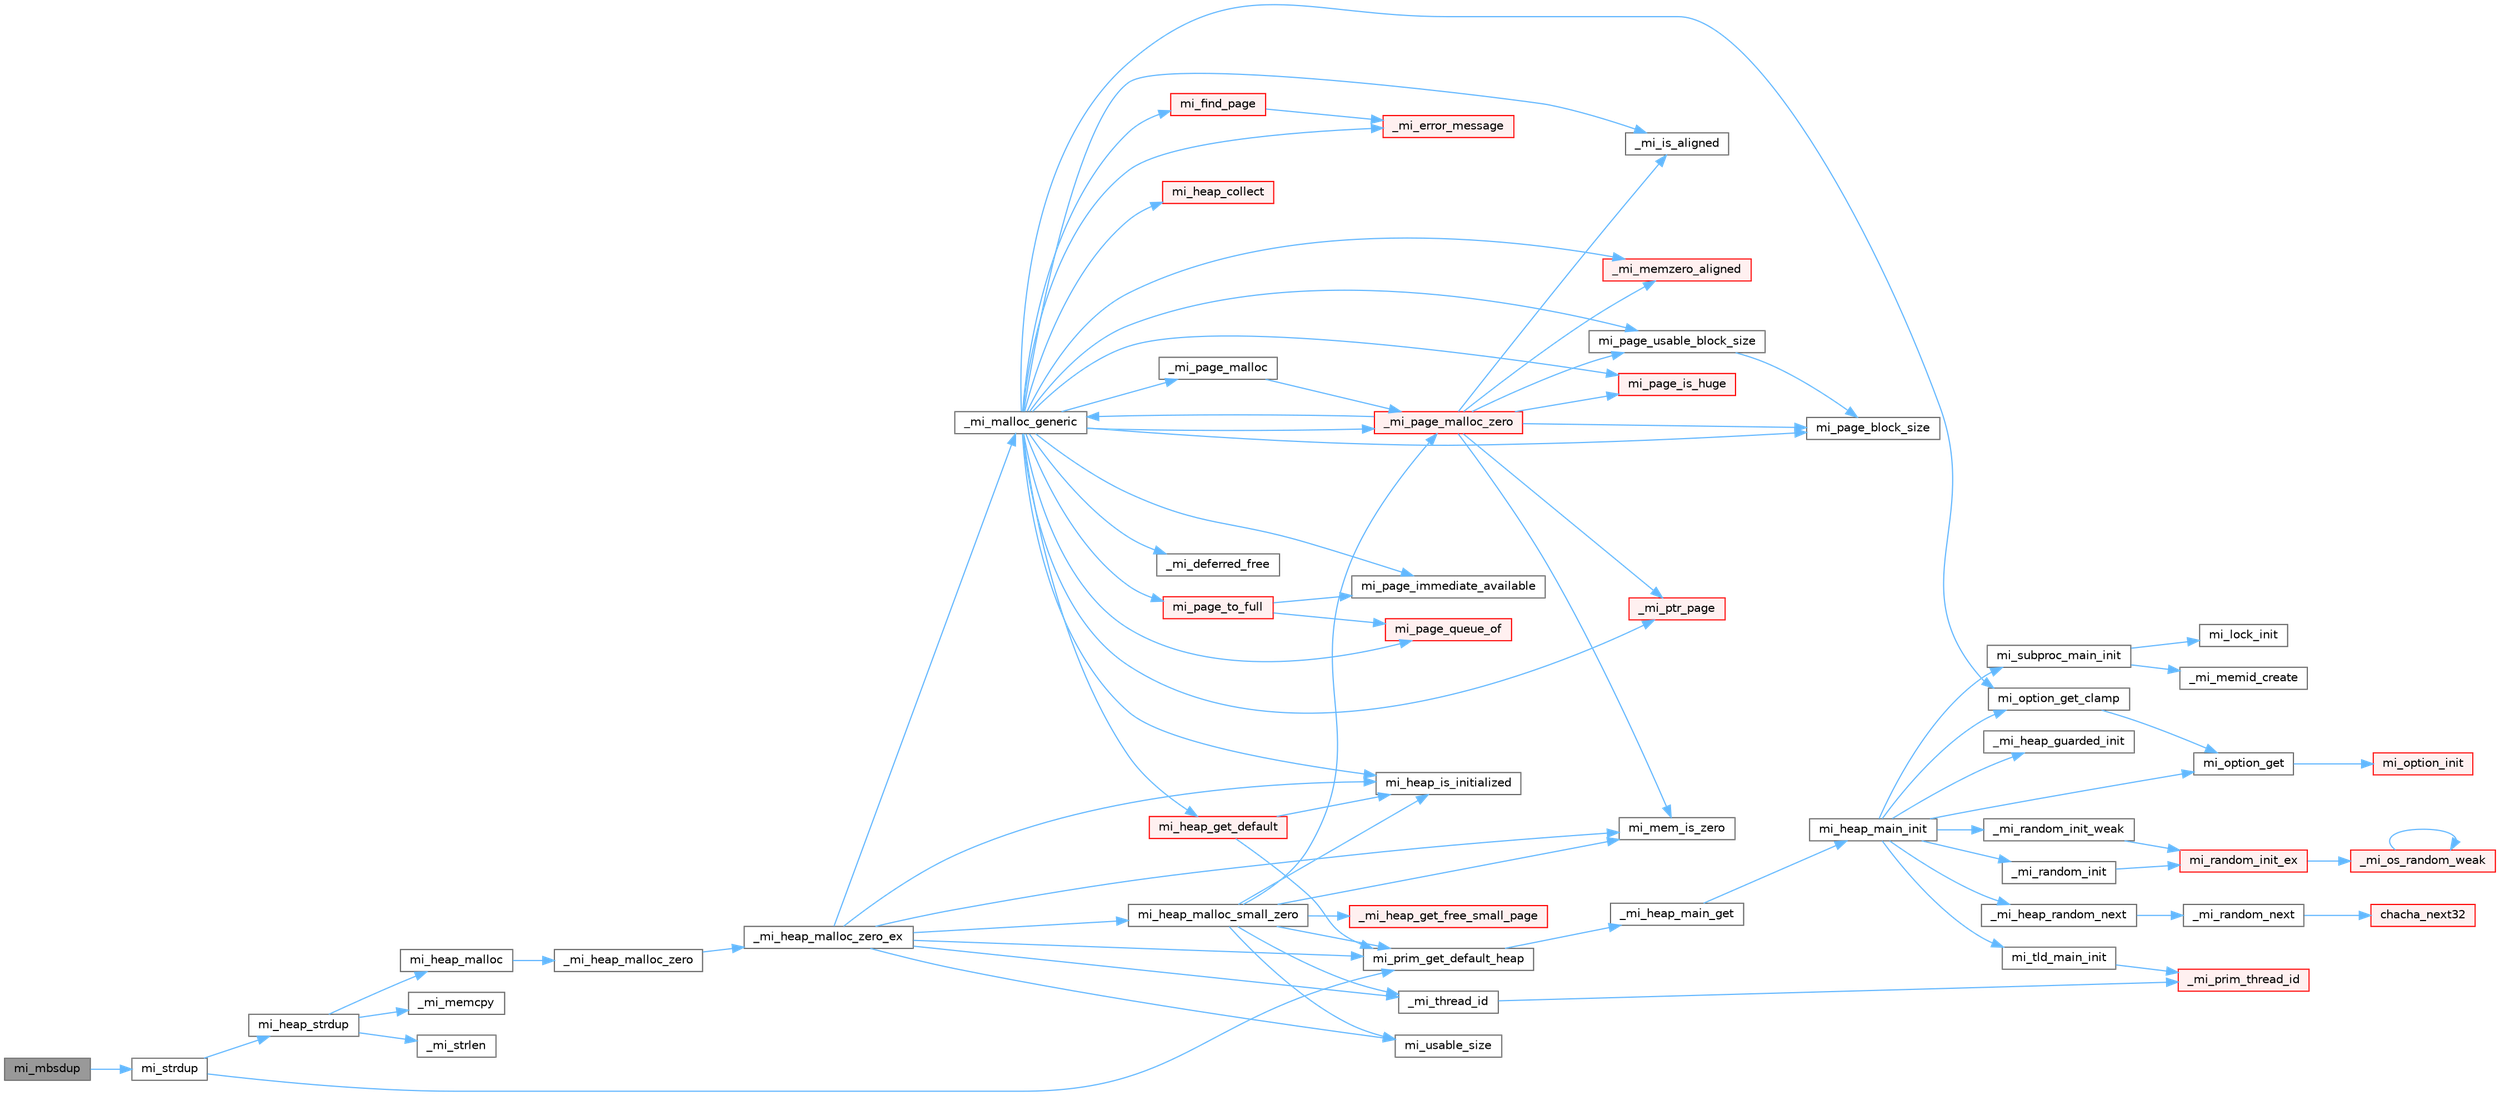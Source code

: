 digraph "mi_mbsdup"
{
 // LATEX_PDF_SIZE
  bgcolor="transparent";
  edge [fontname=Helvetica,fontsize=10,labelfontname=Helvetica,labelfontsize=10];
  node [fontname=Helvetica,fontsize=10,shape=box,height=0.2,width=0.4];
  rankdir="LR";
  Node1 [id="Node000001",label="mi_mbsdup",height=0.2,width=0.4,color="gray40", fillcolor="grey60", style="filled", fontcolor="black",tooltip=" "];
  Node1 -> Node2 [id="edge78_Node000001_Node000002",color="steelblue1",style="solid",tooltip=" "];
  Node2 [id="Node000002",label="mi_strdup",height=0.2,width=0.4,color="grey40", fillcolor="white", style="filled",URL="$group__malloc.html#ga245ac90ebc2cfdd17de599e5fea59889",tooltip=" "];
  Node2 -> Node3 [id="edge79_Node000002_Node000003",color="steelblue1",style="solid",tooltip=" "];
  Node3 [id="Node000003",label="mi_heap_strdup",height=0.2,width=0.4,color="grey40", fillcolor="white", style="filled",URL="$group__heap.html#ga5754e09ccc51dd6bc73885bb6ea21b7a",tooltip=" "];
  Node3 -> Node4 [id="edge80_Node000003_Node000004",color="steelblue1",style="solid",tooltip=" "];
  Node4 [id="Node000004",label="_mi_memcpy",height=0.2,width=0.4,color="grey40", fillcolor="white", style="filled",URL="$_e_a_s_t_l_2packages_2mimalloc_2include_2mimalloc_2internal_8h.html#aced8405f24c39af46117066bb1633924",tooltip=" "];
  Node3 -> Node5 [id="edge81_Node000003_Node000005",color="steelblue1",style="solid",tooltip=" "];
  Node5 [id="Node000005",label="_mi_strlen",height=0.2,width=0.4,color="grey40", fillcolor="white", style="filled",URL="$libc_8c.html#a70fc9bbb723b024221706d118be42bfc",tooltip=" "];
  Node3 -> Node6 [id="edge82_Node000003_Node000006",color="steelblue1",style="solid",tooltip=" "];
  Node6 [id="Node000006",label="mi_heap_malloc",height=0.2,width=0.4,color="grey40", fillcolor="white", style="filled",URL="$group__heap.html#gab374e206c7034e0d899fb934e4f4a863",tooltip=" "];
  Node6 -> Node7 [id="edge83_Node000006_Node000007",color="steelblue1",style="solid",tooltip=" "];
  Node7 [id="Node000007",label="_mi_heap_malloc_zero",height=0.2,width=0.4,color="grey40", fillcolor="white", style="filled",URL="$alloc_8c.html#a4f6dd9bc8d4e47e98566ee77883d703e",tooltip=" "];
  Node7 -> Node8 [id="edge84_Node000007_Node000008",color="steelblue1",style="solid",tooltip=" "];
  Node8 [id="Node000008",label="_mi_heap_malloc_zero_ex",height=0.2,width=0.4,color="grey40", fillcolor="white", style="filled",URL="$alloc_8c.html#a834d11c48c89145e6844b786afa5b7f1",tooltip=" "];
  Node8 -> Node9 [id="edge85_Node000008_Node000009",color="steelblue1",style="solid",tooltip=" "];
  Node9 [id="Node000009",label="_mi_malloc_generic",height=0.2,width=0.4,color="grey40", fillcolor="white", style="filled",URL="$page_8c.html#adcb79462f17b2e37218412f941269aa7",tooltip=" "];
  Node9 -> Node10 [id="edge86_Node000009_Node000010",color="steelblue1",style="solid",tooltip=" "];
  Node10 [id="Node000010",label="_mi_deferred_free",height=0.2,width=0.4,color="grey40", fillcolor="white", style="filled",URL="$_e_a_s_t_l_2packages_2mimalloc_2include_2mimalloc_2internal_8h.html#aede81c520000cbb08ad669e096c94d51",tooltip=" "];
  Node9 -> Node11 [id="edge87_Node000009_Node000011",color="steelblue1",style="solid",tooltip=" "];
  Node11 [id="Node000011",label="_mi_error_message",height=0.2,width=0.4,color="red", fillcolor="#FFF0F0", style="filled",URL="$options_8c.html#a2bebc073bcaac71658e57bb260c2e426",tooltip=" "];
  Node9 -> Node47 [id="edge88_Node000009_Node000047",color="steelblue1",style="solid",tooltip=" "];
  Node47 [id="Node000047",label="_mi_is_aligned",height=0.2,width=0.4,color="grey40", fillcolor="white", style="filled",URL="$_e_a_s_t_l_2packages_2mimalloc_2include_2mimalloc_2internal_8h.html#ad446ae4d82cbdbd78dfbe46fa2330555",tooltip=" "];
  Node9 -> Node48 [id="edge89_Node000009_Node000048",color="steelblue1",style="solid",tooltip=" "];
  Node48 [id="Node000048",label="_mi_memzero_aligned",height=0.2,width=0.4,color="red", fillcolor="#FFF0F0", style="filled",URL="$_e_a_s_t_l_2packages_2mimalloc_2include_2mimalloc_2internal_8h.html#aa1d3beee9d492fc175ac2584e50fd8ea",tooltip=" "];
  Node9 -> Node51 [id="edge90_Node000009_Node000051",color="steelblue1",style="solid",tooltip=" "];
  Node51 [id="Node000051",label="_mi_page_malloc",height=0.2,width=0.4,color="grey40", fillcolor="white", style="filled",URL="$alloc_8c.html#a97c32575c2b27f4dc75af2429c45819d",tooltip=" "];
  Node51 -> Node52 [id="edge91_Node000051_Node000052",color="steelblue1",style="solid",tooltip=" "];
  Node52 [id="Node000052",label="_mi_page_malloc_zero",height=0.2,width=0.4,color="red", fillcolor="#FFF0F0", style="filled",URL="$alloc_8c.html#afd278f60e743bee5d9df559422f3455b",tooltip=" "];
  Node52 -> Node47 [id="edge92_Node000052_Node000047",color="steelblue1",style="solid",tooltip=" "];
  Node52 -> Node9 [id="edge93_Node000052_Node000009",color="steelblue1",style="solid",tooltip=" "];
  Node52 -> Node48 [id="edge94_Node000052_Node000048",color="steelblue1",style="solid",tooltip=" "];
  Node52 -> Node59 [id="edge95_Node000052_Node000059",color="steelblue1",style="solid",tooltip=" "];
  Node59 [id="Node000059",label="_mi_ptr_page",height=0.2,width=0.4,color="red", fillcolor="#FFF0F0", style="filled",URL="$_e_a_s_t_l_2packages_2mimalloc_2include_2mimalloc_2internal_8h.html#acd84a462a2045538d19ecc56e6cc29f6",tooltip=" "];
  Node52 -> Node76 [id="edge96_Node000052_Node000076",color="steelblue1",style="solid",tooltip=" "];
  Node76 [id="Node000076",label="mi_mem_is_zero",height=0.2,width=0.4,color="grey40", fillcolor="white", style="filled",URL="$_e_a_s_t_l_2packages_2mimalloc_2include_2mimalloc_2internal_8h.html#a8391ae55dd6885bd38593f740fd349a4",tooltip=" "];
  Node52 -> Node74 [id="edge97_Node000052_Node000074",color="steelblue1",style="solid",tooltip=" "];
  Node74 [id="Node000074",label="mi_page_block_size",height=0.2,width=0.4,color="grey40", fillcolor="white", style="filled",URL="$_e_a_s_t_l_2packages_2mimalloc_2include_2mimalloc_2internal_8h.html#a6134893990c1f09da2b40092ceecc780",tooltip=" "];
  Node52 -> Node77 [id="edge98_Node000052_Node000077",color="steelblue1",style="solid",tooltip=" "];
  Node77 [id="Node000077",label="mi_page_is_huge",height=0.2,width=0.4,color="red", fillcolor="#FFF0F0", style="filled",URL="$_e_a_s_t_l_2packages_2mimalloc_2include_2mimalloc_2internal_8h.html#aebe1b18846bd3fc16de5b52cd2250bec",tooltip=" "];
  Node52 -> Node80 [id="edge99_Node000052_Node000080",color="steelblue1",style="solid",tooltip=" "];
  Node80 [id="Node000080",label="mi_page_usable_block_size",height=0.2,width=0.4,color="grey40", fillcolor="white", style="filled",URL="$_e_a_s_t_l_2packages_2mimalloc_2include_2mimalloc_2internal_8h.html#a432abca03d059a7d40d8d39617afc8f7",tooltip=" "];
  Node80 -> Node74 [id="edge100_Node000080_Node000074",color="steelblue1",style="solid",tooltip=" "];
  Node9 -> Node52 [id="edge101_Node000009_Node000052",color="steelblue1",style="solid",tooltip=" "];
  Node9 -> Node59 [id="edge102_Node000009_Node000059",color="steelblue1",style="solid",tooltip=" "];
  Node9 -> Node84 [id="edge103_Node000009_Node000084",color="steelblue1",style="solid",tooltip=" "];
  Node84 [id="Node000084",label="mi_find_page",height=0.2,width=0.4,color="red", fillcolor="#FFF0F0", style="filled",URL="$page_8c.html#aeaa06e36da1cb82dbf0f99e7742ecff8",tooltip=" "];
  Node84 -> Node11 [id="edge104_Node000084_Node000011",color="steelblue1",style="solid",tooltip=" "];
  Node9 -> Node396 [id="edge105_Node000009_Node000396",color="steelblue1",style="solid",tooltip=" "];
  Node396 [id="Node000396",label="mi_heap_collect",height=0.2,width=0.4,color="red", fillcolor="#FFF0F0", style="filled",URL="$group__heap.html#ga7922f7495cde30b1984d0e6072419298",tooltip="Release outstanding resources in a specific heap."];
  Node9 -> Node408 [id="edge106_Node000009_Node000408",color="steelblue1",style="solid",tooltip=" "];
  Node408 [id="Node000408",label="mi_heap_get_default",height=0.2,width=0.4,color="red", fillcolor="#FFF0F0", style="filled",URL="$group__heap.html#ga14c667a6e2c5d28762d8cb7d4e057909",tooltip=" "];
  Node408 -> Node398 [id="edge107_Node000408_Node000398",color="steelblue1",style="solid",tooltip=" "];
  Node398 [id="Node000398",label="mi_heap_is_initialized",height=0.2,width=0.4,color="grey40", fillcolor="white", style="filled",URL="$_e_a_s_t_l_2packages_2mimalloc_2include_2mimalloc_2internal_8h.html#a320c7d8a15c57974d3b105558a2a55e6",tooltip=" "];
  Node408 -> Node311 [id="edge108_Node000408_Node000311",color="steelblue1",style="solid",tooltip=" "];
  Node311 [id="Node000311",label="mi_prim_get_default_heap",height=0.2,width=0.4,color="grey40", fillcolor="white", style="filled",URL="$prim_8h.html#a986e62564728229db3ccecbd6e97fd98",tooltip=" "];
  Node311 -> Node312 [id="edge109_Node000311_Node000312",color="steelblue1",style="solid",tooltip=" "];
  Node312 [id="Node000312",label="_mi_heap_main_get",height=0.2,width=0.4,color="grey40", fillcolor="white", style="filled",URL="$_e_a_s_t_l_2packages_2mimalloc_2src_2init_8c.html#a1feeb4148fb048caf23361152895a55c",tooltip=" "];
  Node312 -> Node313 [id="edge110_Node000312_Node000313",color="steelblue1",style="solid",tooltip=" "];
  Node313 [id="Node000313",label="mi_heap_main_init",height=0.2,width=0.4,color="grey40", fillcolor="white", style="filled",URL="$_e_a_s_t_l_2packages_2mimalloc_2src_2init_8c.html#a5d8b12ae7942ecf3eb4e8ffd313a263a",tooltip=" "];
  Node313 -> Node314 [id="edge111_Node000313_Node000314",color="steelblue1",style="solid",tooltip=" "];
  Node314 [id="Node000314",label="_mi_heap_guarded_init",height=0.2,width=0.4,color="grey40", fillcolor="white", style="filled",URL="$_e_a_s_t_l_2packages_2mimalloc_2src_2init_8c.html#a70e3672a1e08dcb5e7e311d403693394",tooltip=" "];
  Node313 -> Node86 [id="edge112_Node000313_Node000086",color="steelblue1",style="solid",tooltip=" "];
  Node86 [id="Node000086",label="_mi_heap_random_next",height=0.2,width=0.4,color="grey40", fillcolor="white", style="filled",URL="$heap_8c.html#a68ddb5f2c595ea9d4e8d450342b4713c",tooltip=" "];
  Node86 -> Node87 [id="edge113_Node000086_Node000087",color="steelblue1",style="solid",tooltip=" "];
  Node87 [id="Node000087",label="_mi_random_next",height=0.2,width=0.4,color="grey40", fillcolor="white", style="filled",URL="$random_8c.html#ae7c0ab020aad85edd43240680cc4f76e",tooltip=" "];
  Node87 -> Node88 [id="edge114_Node000087_Node000088",color="steelblue1",style="solid",tooltip=" "];
  Node88 [id="Node000088",label="chacha_next32",height=0.2,width=0.4,color="red", fillcolor="#FFF0F0", style="filled",URL="$random_8c.html#aee994349e65d0c17afc5f058382e4987",tooltip=" "];
  Node313 -> Node315 [id="edge115_Node000313_Node000315",color="steelblue1",style="solid",tooltip=" "];
  Node315 [id="Node000315",label="_mi_random_init",height=0.2,width=0.4,color="grey40", fillcolor="white", style="filled",URL="$random_8c.html#aca9dc8a900f1b727e326063778b2eee1",tooltip=" "];
  Node315 -> Node316 [id="edge116_Node000315_Node000316",color="steelblue1",style="solid",tooltip=" "];
  Node316 [id="Node000316",label="mi_random_init_ex",height=0.2,width=0.4,color="red", fillcolor="#FFF0F0", style="filled",URL="$random_8c.html#ab23662b29a587205a8f597fa5a2e1de6",tooltip=" "];
  Node316 -> Node317 [id="edge117_Node000316_Node000317",color="steelblue1",style="solid",tooltip=" "];
  Node317 [id="Node000317",label="_mi_os_random_weak",height=0.2,width=0.4,color="red", fillcolor="#FFF0F0", style="filled",URL="$random_8c.html#a85bf7bbd920b6b6afb84fea419ec3392",tooltip=" "];
  Node317 -> Node317 [id="edge118_Node000317_Node000317",color="steelblue1",style="solid",tooltip=" "];
  Node313 -> Node324 [id="edge119_Node000313_Node000324",color="steelblue1",style="solid",tooltip=" "];
  Node324 [id="Node000324",label="_mi_random_init_weak",height=0.2,width=0.4,color="grey40", fillcolor="white", style="filled",URL="$random_8c.html#a6bfdbdbf180aa56ff5697e0f2e3ca49a",tooltip=" "];
  Node324 -> Node316 [id="edge120_Node000324_Node000316",color="steelblue1",style="solid",tooltip=" "];
  Node313 -> Node14 [id="edge121_Node000313_Node000014",color="steelblue1",style="solid",tooltip=" "];
  Node14 [id="Node000014",label="mi_option_get",height=0.2,width=0.4,color="grey40", fillcolor="white", style="filled",URL="$group__options.html#ga7e8af195cc81d3fa64ccf2662caa565a",tooltip=" "];
  Node14 -> Node15 [id="edge122_Node000014_Node000015",color="steelblue1",style="solid",tooltip=" "];
  Node15 [id="Node000015",label="mi_option_init",height=0.2,width=0.4,color="red", fillcolor="#FFF0F0", style="filled",URL="$options_8c.html#a61970c5b942f29a5dea8a39742421cfe",tooltip=" "];
  Node313 -> Node249 [id="edge123_Node000313_Node000249",color="steelblue1",style="solid",tooltip=" "];
  Node249 [id="Node000249",label="mi_option_get_clamp",height=0.2,width=0.4,color="grey40", fillcolor="white", style="filled",URL="$group__options.html#ga96ad9c406338bd314cfe878cfc9bf723",tooltip=" "];
  Node249 -> Node14 [id="edge124_Node000249_Node000014",color="steelblue1",style="solid",tooltip=" "];
  Node313 -> Node325 [id="edge125_Node000313_Node000325",color="steelblue1",style="solid",tooltip=" "];
  Node325 [id="Node000325",label="mi_subproc_main_init",height=0.2,width=0.4,color="grey40", fillcolor="white", style="filled",URL="$_e_a_s_t_l_2packages_2mimalloc_2src_2init_8c.html#a51b6f4fa5d8cbde3881bf41e2a9d7a73",tooltip=" "];
  Node325 -> Node230 [id="edge126_Node000325_Node000230",color="steelblue1",style="solid",tooltip=" "];
  Node230 [id="Node000230",label="_mi_memid_create",height=0.2,width=0.4,color="grey40", fillcolor="white", style="filled",URL="$_e_a_s_t_l_2packages_2mimalloc_2include_2mimalloc_2internal_8h.html#a666352100ead3b22c4cd8ac803b1b1f8",tooltip=" "];
  Node325 -> Node326 [id="edge127_Node000325_Node000326",color="steelblue1",style="solid",tooltip=" "];
  Node326 [id="Node000326",label="mi_lock_init",height=0.2,width=0.4,color="grey40", fillcolor="white", style="filled",URL="$_e_a_s_t_l_2packages_2mimalloc_2include_2mimalloc_2atomic_8h.html#a0aad6b1ce67a3a8f2c712d86cadc125e",tooltip=" "];
  Node313 -> Node327 [id="edge128_Node000313_Node000327",color="steelblue1",style="solid",tooltip=" "];
  Node327 [id="Node000327",label="mi_tld_main_init",height=0.2,width=0.4,color="grey40", fillcolor="white", style="filled",URL="$_e_a_s_t_l_2packages_2mimalloc_2src_2init_8c.html#a5b314759773d0dc745240cdf90e7f1b0",tooltip=" "];
  Node327 -> Node29 [id="edge129_Node000327_Node000029",color="steelblue1",style="solid",tooltip=" "];
  Node29 [id="Node000029",label="_mi_prim_thread_id",height=0.2,width=0.4,color="red", fillcolor="#FFF0F0", style="filled",URL="$prim_8h.html#a3875c92cbb791d0a7c69bc1fd2df6804",tooltip=" "];
  Node9 -> Node398 [id="edge130_Node000009_Node000398",color="steelblue1",style="solid",tooltip=" "];
  Node9 -> Node249 [id="edge131_Node000009_Node000249",color="steelblue1",style="solid",tooltip=" "];
  Node9 -> Node74 [id="edge132_Node000009_Node000074",color="steelblue1",style="solid",tooltip=" "];
  Node9 -> Node111 [id="edge133_Node000009_Node000111",color="steelblue1",style="solid",tooltip=" "];
  Node111 [id="Node000111",label="mi_page_immediate_available",height=0.2,width=0.4,color="grey40", fillcolor="white", style="filled",URL="$_e_a_s_t_l_2packages_2mimalloc_2include_2mimalloc_2internal_8h.html#a87596f606325115ec4f43046dfd3d64a",tooltip=" "];
  Node9 -> Node77 [id="edge134_Node000009_Node000077",color="steelblue1",style="solid",tooltip=" "];
  Node9 -> Node270 [id="edge135_Node000009_Node000270",color="steelblue1",style="solid",tooltip=" "];
  Node270 [id="Node000270",label="mi_page_queue_of",height=0.2,width=0.4,color="red", fillcolor="#FFF0F0", style="filled",URL="$page-queue_8c.html#a59942bb22e34833289b85a5c70d81f97",tooltip=" "];
  Node9 -> Node388 [id="edge136_Node000009_Node000388",color="steelblue1",style="solid",tooltip=" "];
  Node388 [id="Node000388",label="mi_page_to_full",height=0.2,width=0.4,color="red", fillcolor="#FFF0F0", style="filled",URL="$page_8c.html#afb25978212749e522404ee1f2dd1a6d4",tooltip=" "];
  Node388 -> Node111 [id="edge137_Node000388_Node000111",color="steelblue1",style="solid",tooltip=" "];
  Node388 -> Node270 [id="edge138_Node000388_Node000270",color="steelblue1",style="solid",tooltip=" "];
  Node9 -> Node80 [id="edge139_Node000009_Node000080",color="steelblue1",style="solid",tooltip=" "];
  Node8 -> Node28 [id="edge140_Node000008_Node000028",color="steelblue1",style="solid",tooltip=" "];
  Node28 [id="Node000028",label="_mi_thread_id",height=0.2,width=0.4,color="grey40", fillcolor="white", style="filled",URL="$_e_a_s_t_l_2packages_2mimalloc_2src_2init_8c.html#a43068a36d7dea6ccf1e3558a27e22993",tooltip=" "];
  Node28 -> Node29 [id="edge141_Node000028_Node000029",color="steelblue1",style="solid",tooltip=" "];
  Node8 -> Node398 [id="edge142_Node000008_Node000398",color="steelblue1",style="solid",tooltip=" "];
  Node8 -> Node454 [id="edge143_Node000008_Node000454",color="steelblue1",style="solid",tooltip=" "];
  Node454 [id="Node000454",label="mi_heap_malloc_small_zero",height=0.2,width=0.4,color="grey40", fillcolor="white", style="filled",URL="$alloc_8c.html#aab0e350e54f352e66a6e8e161ac1cfbb",tooltip=" "];
  Node454 -> Node455 [id="edge144_Node000454_Node000455",color="steelblue1",style="solid",tooltip=" "];
  Node455 [id="Node000455",label="_mi_heap_get_free_small_page",height=0.2,width=0.4,color="red", fillcolor="#FFF0F0", style="filled",URL="$_e_a_s_t_l_2packages_2mimalloc_2include_2mimalloc_2internal_8h.html#a5ab9d8fb17d6213eb9789008e8d69ac1",tooltip=" "];
  Node454 -> Node52 [id="edge145_Node000454_Node000052",color="steelblue1",style="solid",tooltip=" "];
  Node454 -> Node28 [id="edge146_Node000454_Node000028",color="steelblue1",style="solid",tooltip=" "];
  Node454 -> Node398 [id="edge147_Node000454_Node000398",color="steelblue1",style="solid",tooltip=" "];
  Node454 -> Node76 [id="edge148_Node000454_Node000076",color="steelblue1",style="solid",tooltip=" "];
  Node454 -> Node311 [id="edge149_Node000454_Node000311",color="steelblue1",style="solid",tooltip=" "];
  Node454 -> Node456 [id="edge150_Node000454_Node000456",color="steelblue1",style="solid",tooltip=" "];
  Node456 [id="Node000456",label="mi_usable_size",height=0.2,width=0.4,color="grey40", fillcolor="white", style="filled",URL="$group__extended.html#ga089c859d9eddc5f9b4bd946cd53cebee",tooltip=" "];
  Node8 -> Node76 [id="edge151_Node000008_Node000076",color="steelblue1",style="solid",tooltip=" "];
  Node8 -> Node311 [id="edge152_Node000008_Node000311",color="steelblue1",style="solid",tooltip=" "];
  Node8 -> Node456 [id="edge153_Node000008_Node000456",color="steelblue1",style="solid",tooltip=" "];
  Node2 -> Node311 [id="edge154_Node000002_Node000311",color="steelblue1",style="solid",tooltip=" "];
}
